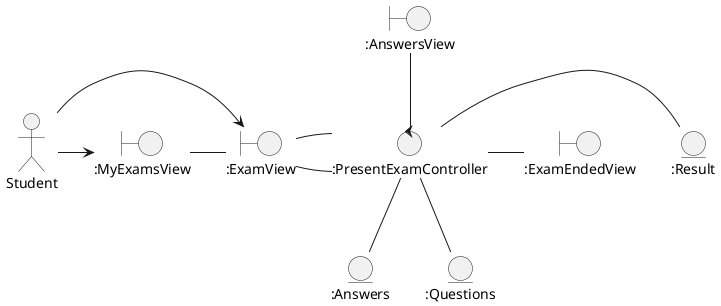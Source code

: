 @startuml Clases de analisis
hide footbox
actor Student
boundary ":MyExamsView" as MyExamsView
boundary ":ExamView" as ExamView
boundary ":ExamEndedView" as ExamEndedView
boundary ":AnswersView" as AnswersView
Control ":PresentExamController" as PresentExamController
entity ":Result" as Result
entity ":Answers" as Answers
entity ":Questions" as Questions

Student -> MyExamsView
Student -> ExamView

MyExamsView - ExamView
PresentExamController -down- Questions
PresentExamController -down- Answers
ExamView - PresentExamController
ExamView -right- PresentExamController
PresentExamController -right- Result
PresentExamController -right- ExamEndedView
PresentExamController -up- AnswersView



@enduml
